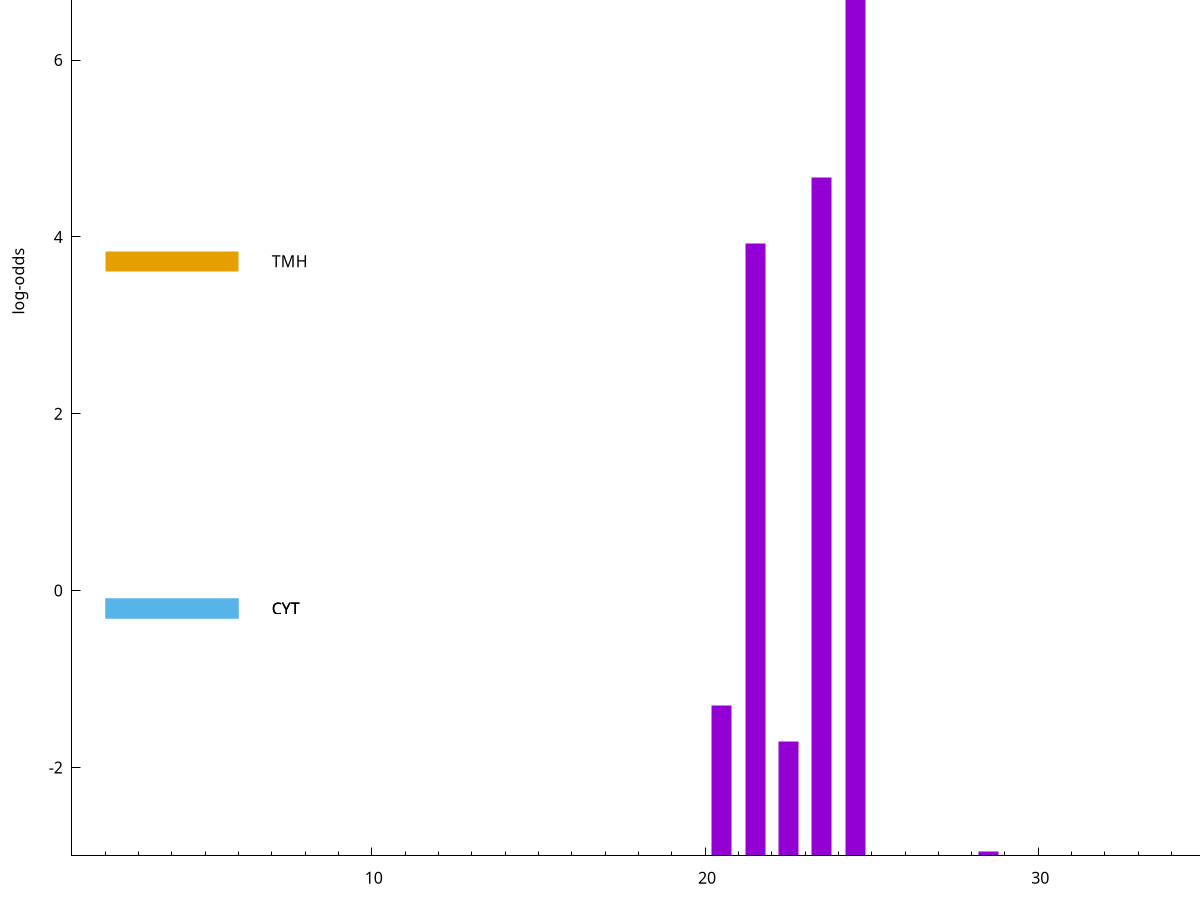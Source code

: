 set title "LipoP predictions for SRR5666568.gff"
set size 2., 1.4
set xrange [1:70] 
set mxtics 10
set yrange [-3:10]
set y2range [0:13]
set ylabel "log-odds"
set term postscript eps color solid "Helvetica" 30
set output "SRR5666568.gff103.eps"
set arrow from 2,8.2505 to 6,8.2505 nohead lt 1 lw 20
set label "SpI" at 7,8.2505
set arrow from 2,3.72432 to 6,3.72432 nohead lt 4 lw 20
set label "TMH" at 7,3.72432
set arrow from 2,-0.200913 to 6,-0.200913 nohead lt 3 lw 20
set label "CYT" at 7,-0.200913
set arrow from 2,-0.200913 to 6,-0.200913 nohead lt 3 lw 20
set label "CYT" at 7,-0.200913
set arrow from 2,8.2505 to 6,8.2505 nohead lt 1 lw 20
set label "SpI" at 7,8.2505
# NOTE: The scores below are the log-odds scores with the threshold
# NOTE: subtracted (a hack to make gnuplot make the histogram all
# NOTE: look nice).
plot "-" axes x1y2 title "" with impulses lt 1 lw 20
24.500000 11.038200
23.500000 7.674760
21.500000 6.921690
20.500000 1.706290
22.500000 1.290610
28.500000 0.055600
e
exit
